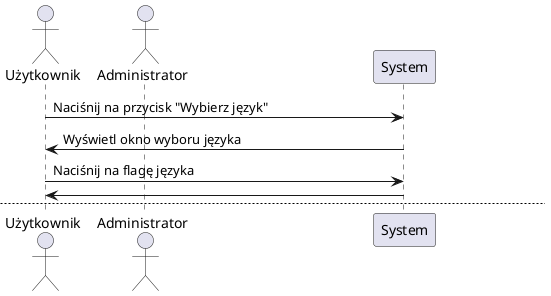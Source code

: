 @startuml

actor Użytkownik
participant System

Użytkownik -> System: Naciśnij na przycisk "Wybierz język"
System -> Użytkownik: Wyświetl okno wyboru języka
Użytkownik -> System: Naciśnij na flagę języka
System -> Użytkownik

newpage

Użytkownik -> System: Naciśnij na przycisk "Wyświetl bilety"
System -> Użytkownik: Wyświetl okno wyboru rodzaju biletu
Użytkownik -> System: Wybierz rodzaj biletu i naciśnij przycisk "Kup bilet"
System -> Użytkownik: Wyświetl okno płatności
Użytkownik -> System: Wybierz rodzaj płatności
System -> Użytkownik: Wyświetl okno płatności
Użytkownik -> System: Zapłać za bilet
System -> Użytkownik: Wyświetl potwierdzenie zakupu

newpage 

actor Administrator
participant System

Administrator -> System: wybierz "wyświetl raporty sprzedaży"
System -> Administrator: wyświetl okno raportów sprzedaży

newpage


Administrator -> System: wybierz "wyświetl dostępne bilety"
System -> Administrator: wyświetl dostępne bilety
Administrator -> System: wybierz "Skonfiguruj bilet"
System -> Administrator: wyświetl okno konfiguracji biletu
Administrator -> System: konfiguruj bilet
System -> Administrator

newpage

Administrator -> System: wybierz "wyświetl dostępne promocje"
System -> Administrator: wyświetl dostępne promocje
Administrator -> System: wybierz "Skonfiguruj promocję"
System -> Administrator: wyświetl okno konfiguracji promocji
Administrator -> System: konfiguruj promocję
System -> Administrator
newpage

Administrator -> System: wybierz "wyświetl dostępne taryfy"
System -> Administrator: wyświetl dostępne taryfy
Administrator -> System: wybierz "Skonfiguruj taryfę"
System -> Administrator: wyświetl okno konfiguracji taryfy
Administrator -> System: konfiguruj taryfę
System -> Administrator

newpage

Administrator -> System: wybierz "wyświetl listę biletomatów"
System -> Administrator: wyświetl listę biletomatów
Administrator -> System: wybierz "Zaktualizuj biletomat"
System -> System: zaktualizuj biletomat
System -> Administrator

@enduml